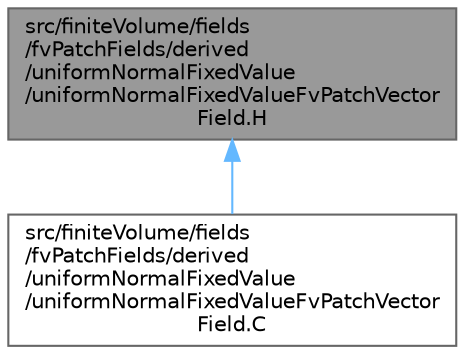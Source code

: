 digraph "src/finiteVolume/fields/fvPatchFields/derived/uniformNormalFixedValue/uniformNormalFixedValueFvPatchVectorField.H"
{
 // LATEX_PDF_SIZE
  bgcolor="transparent";
  edge [fontname=Helvetica,fontsize=10,labelfontname=Helvetica,labelfontsize=10];
  node [fontname=Helvetica,fontsize=10,shape=box,height=0.2,width=0.4];
  Node1 [id="Node000001",label="src/finiteVolume/fields\l/fvPatchFields/derived\l/uniformNormalFixedValue\l/uniformNormalFixedValueFvPatchVector\lField.H",height=0.2,width=0.4,color="gray40", fillcolor="grey60", style="filled", fontcolor="black",tooltip=" "];
  Node1 -> Node2 [id="edge1_Node000001_Node000002",dir="back",color="steelblue1",style="solid",tooltip=" "];
  Node2 [id="Node000002",label="src/finiteVolume/fields\l/fvPatchFields/derived\l/uniformNormalFixedValue\l/uniformNormalFixedValueFvPatchVector\lField.C",height=0.2,width=0.4,color="grey40", fillcolor="white", style="filled",URL="$uniformNormalFixedValueFvPatchVectorField_8C.html",tooltip=" "];
}
